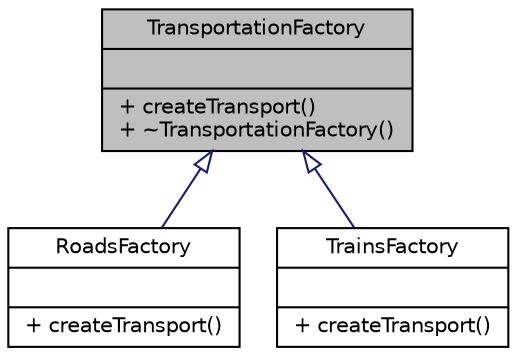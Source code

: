 digraph "TransportationFactory"
{
 // LATEX_PDF_SIZE
  edge [fontname="Helvetica",fontsize="10",labelfontname="Helvetica",labelfontsize="10"];
  node [fontname="Helvetica",fontsize="10",shape=record];
  Node1 [label="{TransportationFactory\n||+ createTransport()\l+ ~TransportationFactory()\l}",height=0.2,width=0.4,color="black", fillcolor="grey75", style="filled", fontcolor="black",tooltip="Abstract Factory class for creating transportation objects."];
  Node1 -> Node2 [dir="back",color="midnightblue",fontsize="10",style="solid",arrowtail="onormal"];
  Node2 [label="{RoadsFactory\n||+ createTransport()\l}",height=0.2,width=0.4,color="black", fillcolor="white", style="filled",URL="$classRoadsFactory.html",tooltip="Factory class for creating Road transport objects."];
  Node1 -> Node3 [dir="back",color="midnightblue",fontsize="10",style="solid",arrowtail="onormal"];
  Node3 [label="{TrainsFactory\n||+ createTransport()\l}",height=0.2,width=0.4,color="black", fillcolor="white", style="filled",URL="$classTrainsFactory.html",tooltip="Factory class for creating train transport instances."];
}
